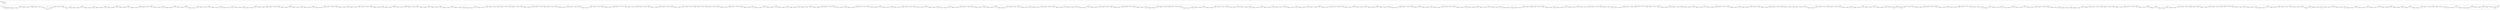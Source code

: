 digraph {
	graph [rankdir=LR]
	node [shape=rectangle]
	29977 -> 29979 [label=35]
	29979 -> 30013 [label=59]
	30013 -> 30061 [label=40]
	30013 -> 68582 [label=19]
	30061 -> 30064 [label=59]
	30064 -> 30091 [label=40]
	30064 -> 68608 [label=19]
	30091 -> 30113 [label=59]
	30113 -> 30133 [label=40]
	30113 -> 30166 [label=19]
	30133 -> 30160 [label=16]
	30133 -> 76774 [label=24]
	30160 -> 30166 [label=40]
	30166 -> 30202 [label=59]
	30202 -> 30241 [label=40]
	30202 -> 68698 [label=19]
	30241 -> 30292 [label=40]
	30241 -> 68748 [label=19]
	30292 -> 30365 [label=59]
	30365 -> 30392 [label=40]
	30365 -> 68774 [label=19]
	30392 -> 30404 [label=59]
	30404 -> 30455 [label=40]
	30404 -> 68824 [label=19]
	30455 -> 30530 [label=59]
	30530 -> 30557 [label=40]
	30530 -> 68850 [label=19]
	30557 -> 30560 [label=59]
	30560 -> 30602 [label=40]
	30560 -> 68891 [label=19]
	30602 -> 30605 [label=59]
	30605 -> 30632 [label=40]
	30605 -> 68917 [label=19]
	30632 -> 30650 [label=59]
	30650 -> 30692 [label=40]
	30650 -> 68958 [label=19]
	30692 -> 30704 [label=59]
	30704 -> 30761 [label=40]
	30704 -> 69014 [label=19]
	30761 -> 30782 [label=59]
	30782 -> 30809 [label=40]
	30782 -> 69040 [label=19]
	30809 -> 30863 [label=59]
	30863 -> 30890 [label=40]
	30863 -> 69066 [label=19]
	30890 -> 30901 [label=59]
	30901 -> 30928 [label=40]
	30901 -> 69092 [label=19]
	30928 -> 31001 [label=59]
	31001 -> 31046 [label=40]
	31001 -> 69136 [label=19]
	31046 -> 31242 [label=59]
	31242 -> 31269 [label=40]
	31242 -> 69162 [label=19]
	31269 -> 31313 [label=59]
	31313 -> 31340 [label=40]
	31313 -> 69188 [label=19]
	31340 -> 31391 [label=59]
	31391 -> 31418 [label=40]
	31391 -> 69214 [label=19]
	31418 -> 31484 [label=59]
	31484 -> 31511 [label=40]
	31484 -> 69240 [label=19]
	31511 -> 31556 [label=59]
	31556 -> 31583 [label=40]
	31556 -> 69266 [label=19]
	31583 -> 31592 [label=59]
	31592 -> 31619 [label=40]
	31592 -> 69292 [label=19]
	31619 -> 31634 [label=59]
	31634 -> 31667 [label=40]
	31634 -> 69324 [label=19]
	31667 -> 31670 [label=59]
	31670 -> 31697 [label=40]
	31670 -> 69350 [label=19]
	31697 -> 31820 [label=59]
	31820 -> 32075 [label=40]
	31820 -> 69602 [label=19]
	32075 -> 32081 [label=59]
	32081 -> 32135 [label=40]
	32081 -> 69655 [label=19]
	32135 -> 32144 [label=59]
	32144 -> 32171 [label=40]
	32144 -> 69681 [label=19]
	32171 -> 32186 [label=59]
	32186 -> 32231 [label=40]
	32186 -> 69725 [label=19]
	32231 -> 32249 [label=59]
	32249 -> 32276 [label=40]
	32249 -> 69751 [label=19]
	32276 -> 32285 [label=59]
	32285 -> 32312 [label=40]
	32285 -> 69777 [label=19]
	32312 -> 32326 [label=59]
	32326 -> 32353 [label=40]
	32326 -> 69803 [label=19]
	32353 -> 32620 [label=59]
	32620 -> 32647 [label=40]
	32620 -> 69829 [label=19]
	32647 -> 32713 [label=59]
	32713 -> 32740 [label=40]
	32713 -> 69855 [label=19]
	32740 -> 32776 [label=59]
	32776 -> 32818 [label=40]
	32776 -> 69896 [label=19]
	32818 -> 32836 [label=59]
	32836 -> 32863 [label=40]
	32836 -> 69922 [label=19]
	32863 -> 32884 [label=59]
	32884 -> 32911 [label=40]
	32884 -> 69948 [label=19]
	32911 -> 32932 [label=59]
	32932 -> 32959 [label=40]
	32932 -> 69974 [label=19]
	32959 -> 33016 [label=59]
	33016 -> 33067 [label=40]
	33016 -> 70024 [label=19]
	33067 -> 33079 [label=59]
	33079 -> 33106 [label=40]
	33079 -> 70050 [label=19]
	33106 -> 33118 [label=59]
	33118 -> 33145 [label=40]
	33118 -> 70076 [label=19]
	33145 -> 33217 [label=59]
	33217 -> 33244 [label=40]
	33217 -> 70102 [label=19]
	33244 -> 33340 [label=59]
	33340 -> 33400 [label=40]
	33340 -> 70161 [label=19]
	33400 -> 33574 [label=59]
	33574 -> 33601 [label=40]
	33574 -> 70187 [label=19]
	33601 -> 33835 [label=59]
	33835 -> 33874 [label=40]
	33835 -> 70225 [label=19]
	33874 -> 33942 [label=59]
	33942 -> 34006 [label=40]
	33942 -> 70288 [label=19]
	34006 -> 34068 [label=59]
	34068 -> 34095 [label=40]
	34068 -> 70314 [label=19]
	34095 -> 34162 [label=59]
	34162 -> 34189 [label=40]
	34162 -> 70340 [label=19]
	34189 -> 34207 [label=59]
	34207 -> 34261 [label=40]
	34207 -> 70393 [label=19]
	34261 -> 34300 [label=59]
	34300 -> 34327 [label=40]
	34300 -> 70419 [label=19]
	34327 -> 34411 [label=59]
	34411 -> 34445 [label=40]
	34411 -> 70452 [label=19]
	34445 -> 34507 [label=59]
	34507 -> 34555 [label=40]
	34507 -> 70499 [label=19]
	34555 -> 34614 [label=59]
	34614 -> 34641 [label=40]
	34614 -> 70525 [label=19]
	34641 -> 34725 [label=59]
	34725 -> 34819 [label=40]
	34725 -> 70618 [label=19]
	34819 -> 34847 [label=59]
	34847 -> 34876 [label=40]
	34847 -> 70646 [label=19]
	34876 -> 34886 [label=59]
	34886 -> 34927 [label=40]
	34886 -> 70686 [label=19]
	34927 -> 34993 [label=59]
	34993 -> 35020 [label=40]
	34993 -> 70712 [label=19]
	35020 -> 35284 [label=59]
	35284 -> 35311 [label=40]
	35284 -> 70738 [label=19]
	35311 -> 35337 [label=59]
	35337 -> 35427 [label=40]
	35337 -> 70827 [label=19]
	35427 -> 35511 [label=59]
	35511 -> 35541 [label=40]
	35511 -> 70856 [label=19]
	35541 -> 35626 [label=59]
	35626 -> 35676 [label=40]
	35626 -> 70905 [label=19]
	35676 -> 35706 [label=59]
	35706 -> 35733 [label=40]
	35706 -> 70931 [label=19]
	35733 -> 35780 [label=59]
	35780 -> 35814 [label=40]
	35780 -> 70964 [label=19]
	35814 -> 35848 [label=59]
	35848 -> 35920 [label=40]
	35848 -> 71035 [label=19]
	35920 -> 35944 [label=59]
	35944 -> 35971 [label=40]
	35944 -> 71061 [label=19]
	35971 -> 36021 [label=59]
	36021 -> 36048 [label=40]
	36021 -> 71087 [label=19]
	36048 -> 36056 [label=59]
	36056 -> 36127 [label=40]
	36056 -> 71158 [label=19]
	36127 -> 36667 [label=59]
	36667 -> 36694 [label=40]
	36667 -> 71184 [label=19]
	36694 -> 36838 [label=59]
	36838 -> 36865 [label=40]
	36838 -> 71210 [label=19]
	36865 -> 36893 [label=59]
	36893 -> 36934 [label=40]
	36893 -> 71250 [label=19]
	36934 -> 36966 [label=59]
	36966 -> 37006 [label=40]
	36966 -> 71289 [label=19]
	37006 -> 37080 [label=59]
	37080 -> 37107 [label=40]
	37080 -> 71315 [label=19]
	37107 -> 37203 [label=59]
	37203 -> 37229 [label=40]
	37203 -> 71339 [label=19]
	37229 -> 37245 [label=59]
	37245 -> 37272 [label=40]
	37245 -> 71365 [label=19]
	37272 -> 37294 [label=59]
	37294 -> 37321 [label=40]
	37294 -> 71391 [label=19]
	37321 -> 37484 [label=59]
	37484 -> 37530 [label=40]
	37484 -> 71436 [label=19]
	37530 -> 37614 [label=59]
	37614 -> 37641 [label=40]
	37614 -> 71462 [label=19]
	37641 -> 37713 [label=59]
	37713 -> 37740 [label=40]
	37713 -> 71488 [label=19]
	37740 -> 37755 [label=59]
	37755 -> 37782 [label=40]
	37755 -> 71514 [label=19]
	37782 -> 37839 [label=59]
	37839 -> 37866 [label=40]
	37839 -> 71540 [label=19]
	37866 -> 37950 [label=59]
	37950 -> 37977 [label=40]
	37950 -> 71566 [label=19]
	37977 -> 38022 [label=59]
	38022 -> 38049 [label=40]
	38022 -> 71592 [label=19]
	38049 -> 38154 [label=59]
	38154 -> 38181 [label=40]
	38154 -> 71618 [label=19]
	38181 -> 38358 [label=59]
	38358 -> 38385 [label=40]
	38358 -> 71644 [label=19]
	38385 -> 38391 [label=59]
	38391 -> 38418 [label=40]
	38391 -> 71670 [label=19]
	38418 -> 38463 [label=59]
	38463 -> 38490 [label=40]
	38463 -> 71696 [label=19]
	38490 -> 38505 [label=59]
	38505 -> 38532 [label=40]
	38505 -> 71722 [label=19]
	38532 -> 38636 [label=59]
	38636 -> 38663 [label=40]
	38636 -> 71748 [label=19]
	38663 -> 38754 [label=59]
	38754 -> 38796 [label=40]
	38754 -> 71789 [label=19]
	38796 -> 38799 [label=59]
	38799 -> 38826 [label=40]
	38799 -> 71815 [label=19]
	38826 -> 38952 [label=59]
	38952 -> 38979 [label=40]
	38952 -> 71841 [label=19]
	38979 -> 39024 [label=59]
	39024 -> 39057 [label=40]
	39024 -> 71873 [label=19]
	39057 -> 39195 [label=59]
	39195 -> 39225 [label=40]
	39195 -> 71902 [label=19]
	39225 -> 39347 [label=59]
	39347 -> 39387 [label=40]
	39347 -> 71941 [label=19]
	39387 -> 39432 [label=59]
	39432 -> 39468 [label=40]
	39432 -> 71976 [label=19]
	39468 -> 39531 [label=59]
	39531 -> 39558 [label=40]
	39531 -> 72002 [label=19]
	39558 -> 39621 [label=59]
	39621 -> 39669 [label=40]
	39621 -> 72049 [label=19]
	39669 -> 39756 [label=59]
	39756 -> 39840 [label=40]
	39756 -> 72132 [label=19]
	39840 -> 39912 [label=59]
	39912 -> 39939 [label=40]
	39912 -> 72158 [label=19]
	39939 -> 39945 [label=59]
	39945 -> 40026 [label=40]
	39945 -> 72238 [label=19]
	40026 -> 40037 [label=59]
	40037 -> 40064 [label=40]
	40037 -> 72264 [label=19]
	40064 -> 40158 [label=59]
	40158 -> 40185 [label=40]
	40158 -> 72290 [label=19]
	40185 -> 40272 [label=59]
	40272 -> 40299 [label=40]
	40272 -> 72316 [label=19]
	40299 -> 40609 [label=59]
	40609 -> 40636 [label=40]
	40609 -> 72342 [label=19]
	40636 -> 40756 [label=59]
	40756 -> 40783 [label=40]
	40756 -> 72368 [label=19]
	40783 -> 41077 [label=59]
	41077 -> 41161 [label=40]
	41077 -> 72451 [label=19]
	41161 -> 41244 [label=59]
	41244 -> 41271 [label=40]
	41244 -> 72477 [label=19]
	41271 -> 41328 [label=59]
	41328 -> 41355 [label=40]
	41328 -> 72503 [label=19]
	41355 -> 41973 [label=59]
	41973 -> 42024 [label=40]
	41973 -> 72553 [label=19]
	42024 -> 42025 [label=59]
	42025 -> 42052 [label=40]
	42025 -> 72579 [label=19]
	42052 -> 42072 [label=59]
	42072 -> 42099 [label=40]
	42072 -> 72605 [label=19]
	42099 -> 42181 [label=59]
	42181 -> 42208 [label=40]
	42181 -> 72631 [label=19]
	42208 -> 42264 [label=59]
	42264 -> 42291 [label=40]
	42264 -> 72657 [label=19]
	42291 -> 42408 [label=59]
	42408 -> 42435 [label=40]
	42408 -> 72683 [label=19]
	42435 -> 42447 [label=59]
	42447 -> 42474 [label=40]
	42447 -> 72709 [label=19]
	42474 -> 42652 [label=59]
	42652 -> 42742 [label=40]
	42652 -> 72798 [label=19]
	42742 -> 42817 [label=59]
	42817 -> 42844 [label=40]
	42817 -> 72824 [label=19]
	42844 -> 42871 [label=59]
	42871 -> 42919 [label=40]
	42871 -> 72871 [label=19]
	42919 -> 43000 [label=59]
	43000 -> 43084 [label=40]
	43000 -> 72954 [label=19]
	43084 -> 43135 [label=59]
	43135 -> 43162 [label=40]
	43135 -> 72980 [label=19]
	43162 -> 43170 [label=59]
	43170 -> 43219 [label=40]
	43170 -> 73028 [label=19]
	43219 -> 43228 [label=59]
	43228 -> 43258 [label=40]
	43228 -> 73057 [label=19]
	43258 -> 43285 [label=40]
	43258 -> 73083 [label=19]
	43285 -> 43303 [label=59]
	43303 -> 43333 [label=40]
	43303 -> 73112 [label=19]
	43333 -> 43369 [label=59]
	43369 -> 43396 [label=40]
	43369 -> 73138 [label=19]
	43396 -> 43427 [label=59]
	43427 -> 43454 [label=40]
	43427 -> 73164 [label=19]
	43454 -> 43525 [label=59]
	43525 -> 43657 [label=40]
	43525 -> 73295 [label=19]
	43657 -> 43690 [label=59]
	43690 -> 43761 [label=40]
	43690 -> 73365 [label=19]
	43761 -> 43786 [label=59]
	43786 -> 43825 [label=40]
	43786 -> 73403 [label=19]
	43825 -> 43828 [label=59]
	43828 -> 43858 [label=40]
	43828 -> 73432 [label=19]
	43858 -> 43930 [label=59]
	43930 -> 44026 [label=40]
	43930 -> 73527 [label=19]
	44026 -> 44029 [label=59]
	44029 -> 44062 [label=40]
	44029 -> 73559 [label=19]
	44062 -> 44098 [label=40]
	44062 -> 73594 [label=19]
	44098 -> 44128 [label=59]
	44128 -> 44155 [label=40]
	44128 -> 73620 [label=19]
	44155 -> 44230 [label=59]
	44230 -> 44257 [label=40]
	44230 -> 73646 [label=19]
	44257 -> 44260 [label=59]
	44260 -> 44335 [label=40]
	44260 -> 73720 [label=19]
	44335 -> 44347 [label=59]
	44347 -> 44374 [label=40]
	44347 -> 73746 [label=19]
	44374 -> 44377 [label=59]
	44377 -> 44431 [label=40]
	44377 -> 73799 [label=19]
	44431 -> 44455 [label=59]
	44455 -> 44497 [label=40]
	44455 -> 73840 [label=19]
	44497 -> 44500 [label=59]
	44500 -> 44527 [label=40]
	44500 -> 73866 [label=19]
	44527 -> 44578 [label=59]
	44578 -> 44611 [label=40]
	44578 -> 73898 [label=19]
	44611 -> 44668 [label=59]
	44668 -> 44722 [label=40]
	44668 -> 73951 [label=19]
	44722 -> 44744 [label=59]
	44744 -> 44794 [label=40]
	44744 -> 74000 [label=19]
	44794 -> 44827 [label=59]
	44827 -> 44854 [label=40]
	44827 -> 74026 [label=19]
	44854 -> 44899 [label=59]
	44899 -> 44932 [label=40]
	44899 -> 74058 [label=19]
	44932 -> 44986 [label=59]
	44986 -> 45013 [label=40]
	44986 -> 74084 [label=19]
	45013 -> 45028 [label=59]
	45028 -> 45069 [label=40]
	45028 -> 74124 [label=19]
	45069 -> 45085 [label=59]
	45085 -> 45112 [label=40]
	45085 -> 74150 [label=19]
	45112 -> 45214 [label=59]
	45214 -> 45265 [label=40]
	45214 -> 74200 [label=19]
	45265 -> 45277 [label=59]
	45277 -> 45328 [label=40]
	45277 -> 74250 [label=19]
	45328 -> 45340 [label=59]
	45340 -> 45385 [label=40]
	45340 -> 74294 [label=19]
	45385 -> 45394 [label=59]
	45394 -> 45430 [label=40]
	45394 -> 74329 [label=19]
	45430 -> 45469 [label=40]
	45430 -> 74367 [label=19]
	45469 -> 45493 [label=59]
	45493 -> 45520 [label=40]
	45493 -> 74393 [label=19]
	45520 -> 45550 [label=59]
	45550 -> 45577 [label=40]
	45550 -> 74419 [label=19]
	45577 -> 45685 [label=59]
	45685 -> 45712 [label=40]
	45685 -> 74445 [label=19]
	45712 -> 45748 [label=59]
	45748 -> 45775 [label=40]
	45748 -> 74471 [label=19]
	45775 -> 45849 [label=59]
	45849 -> 45898 [label=40]
	45849 -> 74519 [label=19]
	45898 -> 45917 [label=59]
	45917 -> 46033 [label=40]
	45917 -> 74804 [label=19]
	46033 -> 46063 [label=59]
	46063 -> 46108 [label=40]
	46063 -> 74848 [label=19]
	46108 -> 46232 [label=59]
	46232 -> 46292 [label=40]
	46232 -> 74907 [label=19]
	46292 -> 46351 [label=59]
	46351 -> 46379 [label=40]
	46351 -> 74934 [label=19]
	46379 -> 46457 [label=59]
	46457 -> 46535 [label=40]
	46457 -> 75011 [label=19]
	46535 -> 46538 [label=59]
	46538 -> 46616 [label=40]
	46538 -> 75088 [label=19]
	46616 -> 46627 [label=40]
	46616 -> 75115 [label=19]
	46627 -> 46654 [label=16]
	46627 -> 75115 [label=24]
	46654 -> 46678 [label=40]
	46678 -> 46780 [label=59]
	46780 -> 46807 [label=40]
	46780 -> 75175 [label=19]
	46807 -> 46903 [label=59]
	46903 -> 46930 [label=40]
	46903 -> 75201 [label=19]
	46930 -> 46947 [label=59]
	46947 -> 47041 [label=40]
	46947 -> 75294 [label=19]
	47041 -> 47059 [label=59]
	47059 -> 47086 [label=40]
	47059 -> 75320 [label=19]
	47086 -> 47216 [label=59]
	47216 -> 47243 [label=40]
	47216 -> 75346 [label=19]
	47243 -> 47432 [label=59]
	47432 -> 47466 [label=40]
	47432 -> 75379 [label=19]
	47466 -> 47562 [label=59]
	47562 -> 47589 [label=40]
	47562 -> 75405 [label=19]
	47589 -> 47616 [label=40]
	47589 -> 75431 [label=19]
	47616 -> 47706 [label=59]
	47706 -> 47733 [label=40]
	47706 -> 75457 [label=19]
	47733 -> 47818 [label=59]
	47818 -> 47871 [label=40]
	47818 -> 75509 [label=19]
	47871 -> 47898 [label=59]
	47898 -> 47934 [label=40]
	47898 -> 75544 [label=19]
	47934 -> 48111 [label=59]
	48111 -> 48138 [label=40]
	48111 -> 75570 [label=19]
	48138 -> 48236 [label=59]
	48236 -> 48269 [label=40]
	48236 -> 75602 [label=19]
	48269 -> 48272 [label=59]
	48272 -> 48299 [label=40]
	48272 -> 75628 [label=19]
	48299 -> 48338 [label=59]
	48338 -> 48365 [label=40]
	48338 -> 75654 [label=19]
	48365 -> 48380 [label=59]
	48380 -> 48443 [label=40]
	48380 -> 75716 [label=19]
	48443 -> 48477 [label=40]
	48443 -> 75749 [label=19]
	48477 -> 48491 [label=59]
	48491 -> 48542 [label=40]
	48491 -> 75799 [label=19]
	48542 -> 48555 [label=59]
	48555 -> 48587 [label=40]
	48555 -> 75830 [label=19]
	48587 -> 48687 [label=59]
	48687 -> 48716 [label=40]
	48687 -> 75858 [label=19]
	48716 -> 48740 [label=59]
	48740 -> 48779 [label=40]
	48740 -> 75896 [label=19]
	48779 -> 48797 [label=59]
	48797 -> 48842 [label=40]
	48797 -> 75940 [label=19]
	48842 -> 48893 [label=40]
	48842 -> 75990 [label=19]
	48893 -> 48968 [label=59]
	48968 -> 49010 [label=40]
	48968 -> 76031 [label=19]
	49010 -> 49031 [label=59]
	49031 -> 49058 [label=40]
	49031 -> 76057 [label=19]
	49058 -> 49067 [label=59]
	49067 -> 49100 [label=40]
	49067 -> 76089 [label=19]
	49100 -> 49127 [label=40]
	49100 -> 76115 [label=19]
	49127 -> 49319 [label=59]
	49319 -> 49346 [label=40]
	49319 -> 76141 [label=19]
	49346 -> 49352 [label=59]
	49352 -> 49379 [label=40]
	49352 -> 76167 [label=19]
	49379 -> 49418 [label=59]
	49418 -> 49445 [label=40]
	49418 -> 76193 [label=19]
	49445 -> 49503 [label=59]
	49503 -> 49530 [label=40]
	49503 -> 76219 [label=19]
	49530 -> 49640 [label=59]
	49640 -> 49667 [label=40]
	49640 -> 76245 [label=19]
	49667 -> 49672 [label=59]
	49672 -> 49699 [label=40]
	49672 -> 76271 [label=19]
	49699 -> 49703 [label=59]
	49703 -> 49730 [label=40]
	49703 -> 76297 [label=19]
	49730 -> 49742 [label=59]
	49742 -> 49769 [label=40]
	49742 -> 76323 [label=19]
	49769 -> 49826 [label=59]
	49826 -> 49853 [label=40]
	49826 -> 76349 [label=19]
	49853 -> 49880 [label=40]
	49853 -> 76375 [label=19]
	49880 -> 50022 [label=59]
	50022 -> 50049 [label=40]
	50022 -> 76401 [label=19]
	50049 -> 50073 [label=59]
	50073 -> 50100 [label=40]
	50073 -> 76427 [label=19]
	50100 -> 50202 [label=59]
	50202 -> 50229 [label=40]
	50202 -> 76453 [label=19]
	50229 -> 50247 [label=59]
	50247 -> 50274 [label=40]
	50247 -> 76479 [label=19]
	50274 -> 50417 [label=59]
	50417 -> 50444 [label=40]
	50417 -> 76505 [label=19]
	50444 -> 50477 [label=59]
	50477 -> 50504 [label=40]
	50477 -> 76531 [label=19]
	50504 -> 50526 [label=59]
	50526 -> 50553 [label=40]
	50526 -> 76557 [label=19]
	50553 -> 50585 [label=59]
	50585 -> 50612 [label=40]
	50585 -> 76583 [label=19]
	50612 -> 50651 [label=40]
	50612 -> 76621 [label=19]
	50651 -> 50690 [label=59]
	50690 -> 50717 [label=40]
	50690 -> 76647 [label=19]
	50717 -> 50735 [label=59]
	50735 -> 50762 [label=40]
	50735 -> 76673 [label=19]
	50762 -> 51103 [label=59]
	51103 -> 51147 [label=40]
	51103 -> 76716 [label=19]
	51147 -> 51150 [label=59]
	51150 -> 51183 [label=40]
	51150 -> 76748 [label=19]
	51183 -> 51199 [label=59]
	51199 -> 1 [label=19]
	51199 -> 51733 [label=40]
	51733 -> 51760 [label=16]
	51733 -> 76825 [label=24]
	51760 -> 59044 [label=40]
	59044 -> 59071 [label=16]
	59044 -> 76851 [label=24]
	59071 -> 59951 [label=40]
	59951 -> 1 [label=16]
	59951 -> 76853 [label=24]
	68535 -> 29977 [label=19]
	68582 -> 30061 [label=19]
	68608 -> 30091 [label=19]
	68698 -> 30241 [label=19]
	68748 -> 30292 [label=19]
	68774 -> 30392 [label=19]
	68824 -> 30455 [label=19]
	68850 -> 30557 [label=19]
	68891 -> 30602 [label=19]
	68917 -> 30632 [label=19]
	68958 -> 30692 [label=19]
	69014 -> 30761 [label=19]
	69040 -> 30809 [label=19]
	69066 -> 30890 [label=19]
	69092 -> 30928 [label=19]
	69136 -> 31046 [label=19]
	69162 -> 31269 [label=19]
	69188 -> 31340 [label=19]
	69214 -> 31418 [label=19]
	69240 -> 31511 [label=19]
	69266 -> 31583 [label=19]
	69292 -> 31619 [label=19]
	69324 -> 31667 [label=19]
	69350 -> 31697 [label=19]
	69602 -> 32075 [label=19]
	69655 -> 32135 [label=19]
	69681 -> 32171 [label=19]
	69725 -> 32231 [label=19]
	69751 -> 32276 [label=19]
	69777 -> 32312 [label=19]
	69803 -> 32353 [label=19]
	69829 -> 32647 [label=19]
	69855 -> 32740 [label=19]
	69896 -> 32818 [label=19]
	69922 -> 32863 [label=19]
	69948 -> 32911 [label=19]
	69974 -> 32959 [label=19]
	70024 -> 33067 [label=19]
	70050 -> 33106 [label=19]
	70076 -> 33145 [label=19]
	70102 -> 33244 [label=19]
	70161 -> 33400 [label=19]
	70187 -> 33601 [label=19]
	70225 -> 33874 [label=19]
	70288 -> 34006 [label=19]
	70314 -> 34095 [label=19]
	70340 -> 34189 [label=19]
	70393 -> 34261 [label=19]
	70419 -> 34327 [label=19]
	70452 -> 34445 [label=19]
	70499 -> 34555 [label=19]
	70525 -> 34641 [label=19]
	70618 -> 34819 [label=19]
	70646 -> 34876 [label=19]
	70686 -> 34927 [label=19]
	70712 -> 35020 [label=19]
	70738 -> 35311 [label=19]
	70827 -> 35427 [label=19]
	70856 -> 35541 [label=19]
	70905 -> 35676 [label=19]
	70931 -> 35733 [label=19]
	70964 -> 35814 [label=19]
	71035 -> 35920 [label=19]
	71061 -> 35971 [label=19]
	71087 -> 36048 [label=19]
	71158 -> 36127 [label=19]
	71184 -> 36694 [label=19]
	71210 -> 36865 [label=19]
	71250 -> 36934 [label=19]
	71289 -> 37006 [label=19]
	71315 -> 37107 [label=19]
	71339 -> 37229 [label=19]
	71365 -> 37272 [label=19]
	71391 -> 37321 [label=19]
	71436 -> 37530 [label=19]
	71462 -> 37641 [label=19]
	71488 -> 37740 [label=19]
	71514 -> 37782 [label=19]
	71540 -> 37866 [label=19]
	71566 -> 37977 [label=19]
	71592 -> 38049 [label=19]
	71618 -> 38181 [label=19]
	71644 -> 38385 [label=19]
	71670 -> 38418 [label=19]
	71696 -> 38490 [label=19]
	71722 -> 38532 [label=19]
	71748 -> 38663 [label=19]
	71789 -> 38796 [label=19]
	71815 -> 38826 [label=19]
	71841 -> 38979 [label=19]
	71873 -> 39057 [label=19]
	71902 -> 39225 [label=19]
	71941 -> 39387 [label=19]
	71976 -> 39468 [label=19]
	72002 -> 39558 [label=19]
	72049 -> 39669 [label=19]
	72132 -> 39840 [label=19]
	72158 -> 39939 [label=19]
	72238 -> 40026 [label=19]
	72264 -> 40064 [label=19]
	72290 -> 40185 [label=19]
	72316 -> 40299 [label=19]
	72342 -> 40636 [label=19]
	72368 -> 40783 [label=19]
	72451 -> 41161 [label=19]
	72477 -> 41271 [label=19]
	72503 -> 41355 [label=19]
	72553 -> 42024 [label=19]
	72579 -> 42052 [label=19]
	72605 -> 42099 [label=19]
	72631 -> 42208 [label=19]
	72657 -> 42291 [label=19]
	72683 -> 42435 [label=19]
	72709 -> 42474 [label=19]
	72798 -> 42742 [label=19]
	72824 -> 42844 [label=19]
	72871 -> 42919 [label=19]
	72954 -> 43084 [label=19]
	72980 -> 43162 [label=19]
	73028 -> 43219 [label=19]
	73057 -> 43258 [label=19]
	73083 -> 43285 [label=19]
	73112 -> 43333 [label=19]
	73138 -> 43396 [label=19]
	73164 -> 43454 [label=19]
	73295 -> 43657 [label=19]
	73365 -> 43761 [label=19]
	73403 -> 43825 [label=19]
	73432 -> 43858 [label=19]
	73527 -> 44026 [label=19]
	73559 -> 44062 [label=19]
	73594 -> 44098 [label=19]
	73620 -> 44155 [label=19]
	73646 -> 44257 [label=19]
	73720 -> 44335 [label=19]
	73746 -> 44374 [label=19]
	73799 -> 44431 [label=19]
	73840 -> 44497 [label=19]
	73866 -> 44527 [label=19]
	73898 -> 44611 [label=19]
	73951 -> 44722 [label=19]
	74000 -> 44794 [label=19]
	74026 -> 44854 [label=19]
	74058 -> 44932 [label=19]
	74084 -> 45013 [label=19]
	74124 -> 45069 [label=19]
	74150 -> 45112 [label=19]
	74200 -> 45265 [label=19]
	74250 -> 45328 [label=19]
	74294 -> 45385 [label=19]
	74329 -> 45430 [label=19]
	74367 -> 45469 [label=19]
	74393 -> 45520 [label=19]
	74419 -> 45577 [label=19]
	74445 -> 45712 [label=19]
	74471 -> 45775 [label=19]
	74519 -> 45898 [label=19]
	74804 -> 46033 [label=19]
	74848 -> 46108 [label=19]
	74907 -> 46292 [label=19]
	74934 -> 46379 [label=19]
	75011 -> 46535 [label=19]
	75088 -> 46616 [label=19]
	75115 -> 46678 [label=19]
	75115 -> 46654 [label=24]
	75175 -> 46807 [label=19]
	75201 -> 46930 [label=19]
	75294 -> 47041 [label=19]
	75320 -> 47086 [label=19]
	75346 -> 47243 [label=19]
	75379 -> 47466 [label=19]
	75405 -> 47589 [label=19]
	75431 -> 47616 [label=19]
	75457 -> 47733 [label=19]
	75509 -> 47871 [label=19]
	75544 -> 47934 [label=19]
	75570 -> 48138 [label=19]
	75602 -> 48269 [label=19]
	75628 -> 48299 [label=19]
	75654 -> 48365 [label=19]
	75716 -> 48443 [label=19]
	75749 -> 48477 [label=19]
	75799 -> 48542 [label=19]
	75830 -> 48587 [label=19]
	75858 -> 48716 [label=19]
	75896 -> 48779 [label=19]
	75940 -> 48842 [label=19]
	75990 -> 48893 [label=19]
	76031 -> 49010 [label=19]
	76057 -> 49058 [label=19]
	76089 -> 49100 [label=19]
	76115 -> 49127 [label=19]
	76141 -> 49346 [label=19]
	76167 -> 49379 [label=19]
	76193 -> 49445 [label=19]
	76219 -> 49530 [label=19]
	76245 -> 49667 [label=19]
	76271 -> 49699 [label=19]
	76297 -> 49730 [label=19]
	76323 -> 49769 [label=19]
	76349 -> 49853 [label=19]
	76375 -> 49880 [label=19]
	76401 -> 50049 [label=19]
	76427 -> 50100 [label=19]
	76453 -> 50229 [label=19]
	76479 -> 50274 [label=19]
	76505 -> 50444 [label=19]
	76531 -> 50504 [label=19]
	76557 -> 50553 [label=19]
	76583 -> 50612 [label=19]
	76621 -> 50651 [label=19]
	76647 -> 50717 [label=19]
	76673 -> 50762 [label=19]
	76716 -> 51147 [label=19]
	76748 -> 51183 [label=19]
	76774 -> 30160 [label=24]
	76825 -> 51760 [label=24]
	76851 -> 59071 [label=24]
	76853 -> 1 [label=24]
	80484 -> 81227 [label=132]
	81227 -> 80484 [label=66]
	81227 -> 1 [label=66]
	0 -> 29977 [label=16]
	0 -> 29979 [label=24]
	0 -> 1 [label=11]
	0 -> 68535 [label=19]
	0 -> 80484 [label=66]
}

